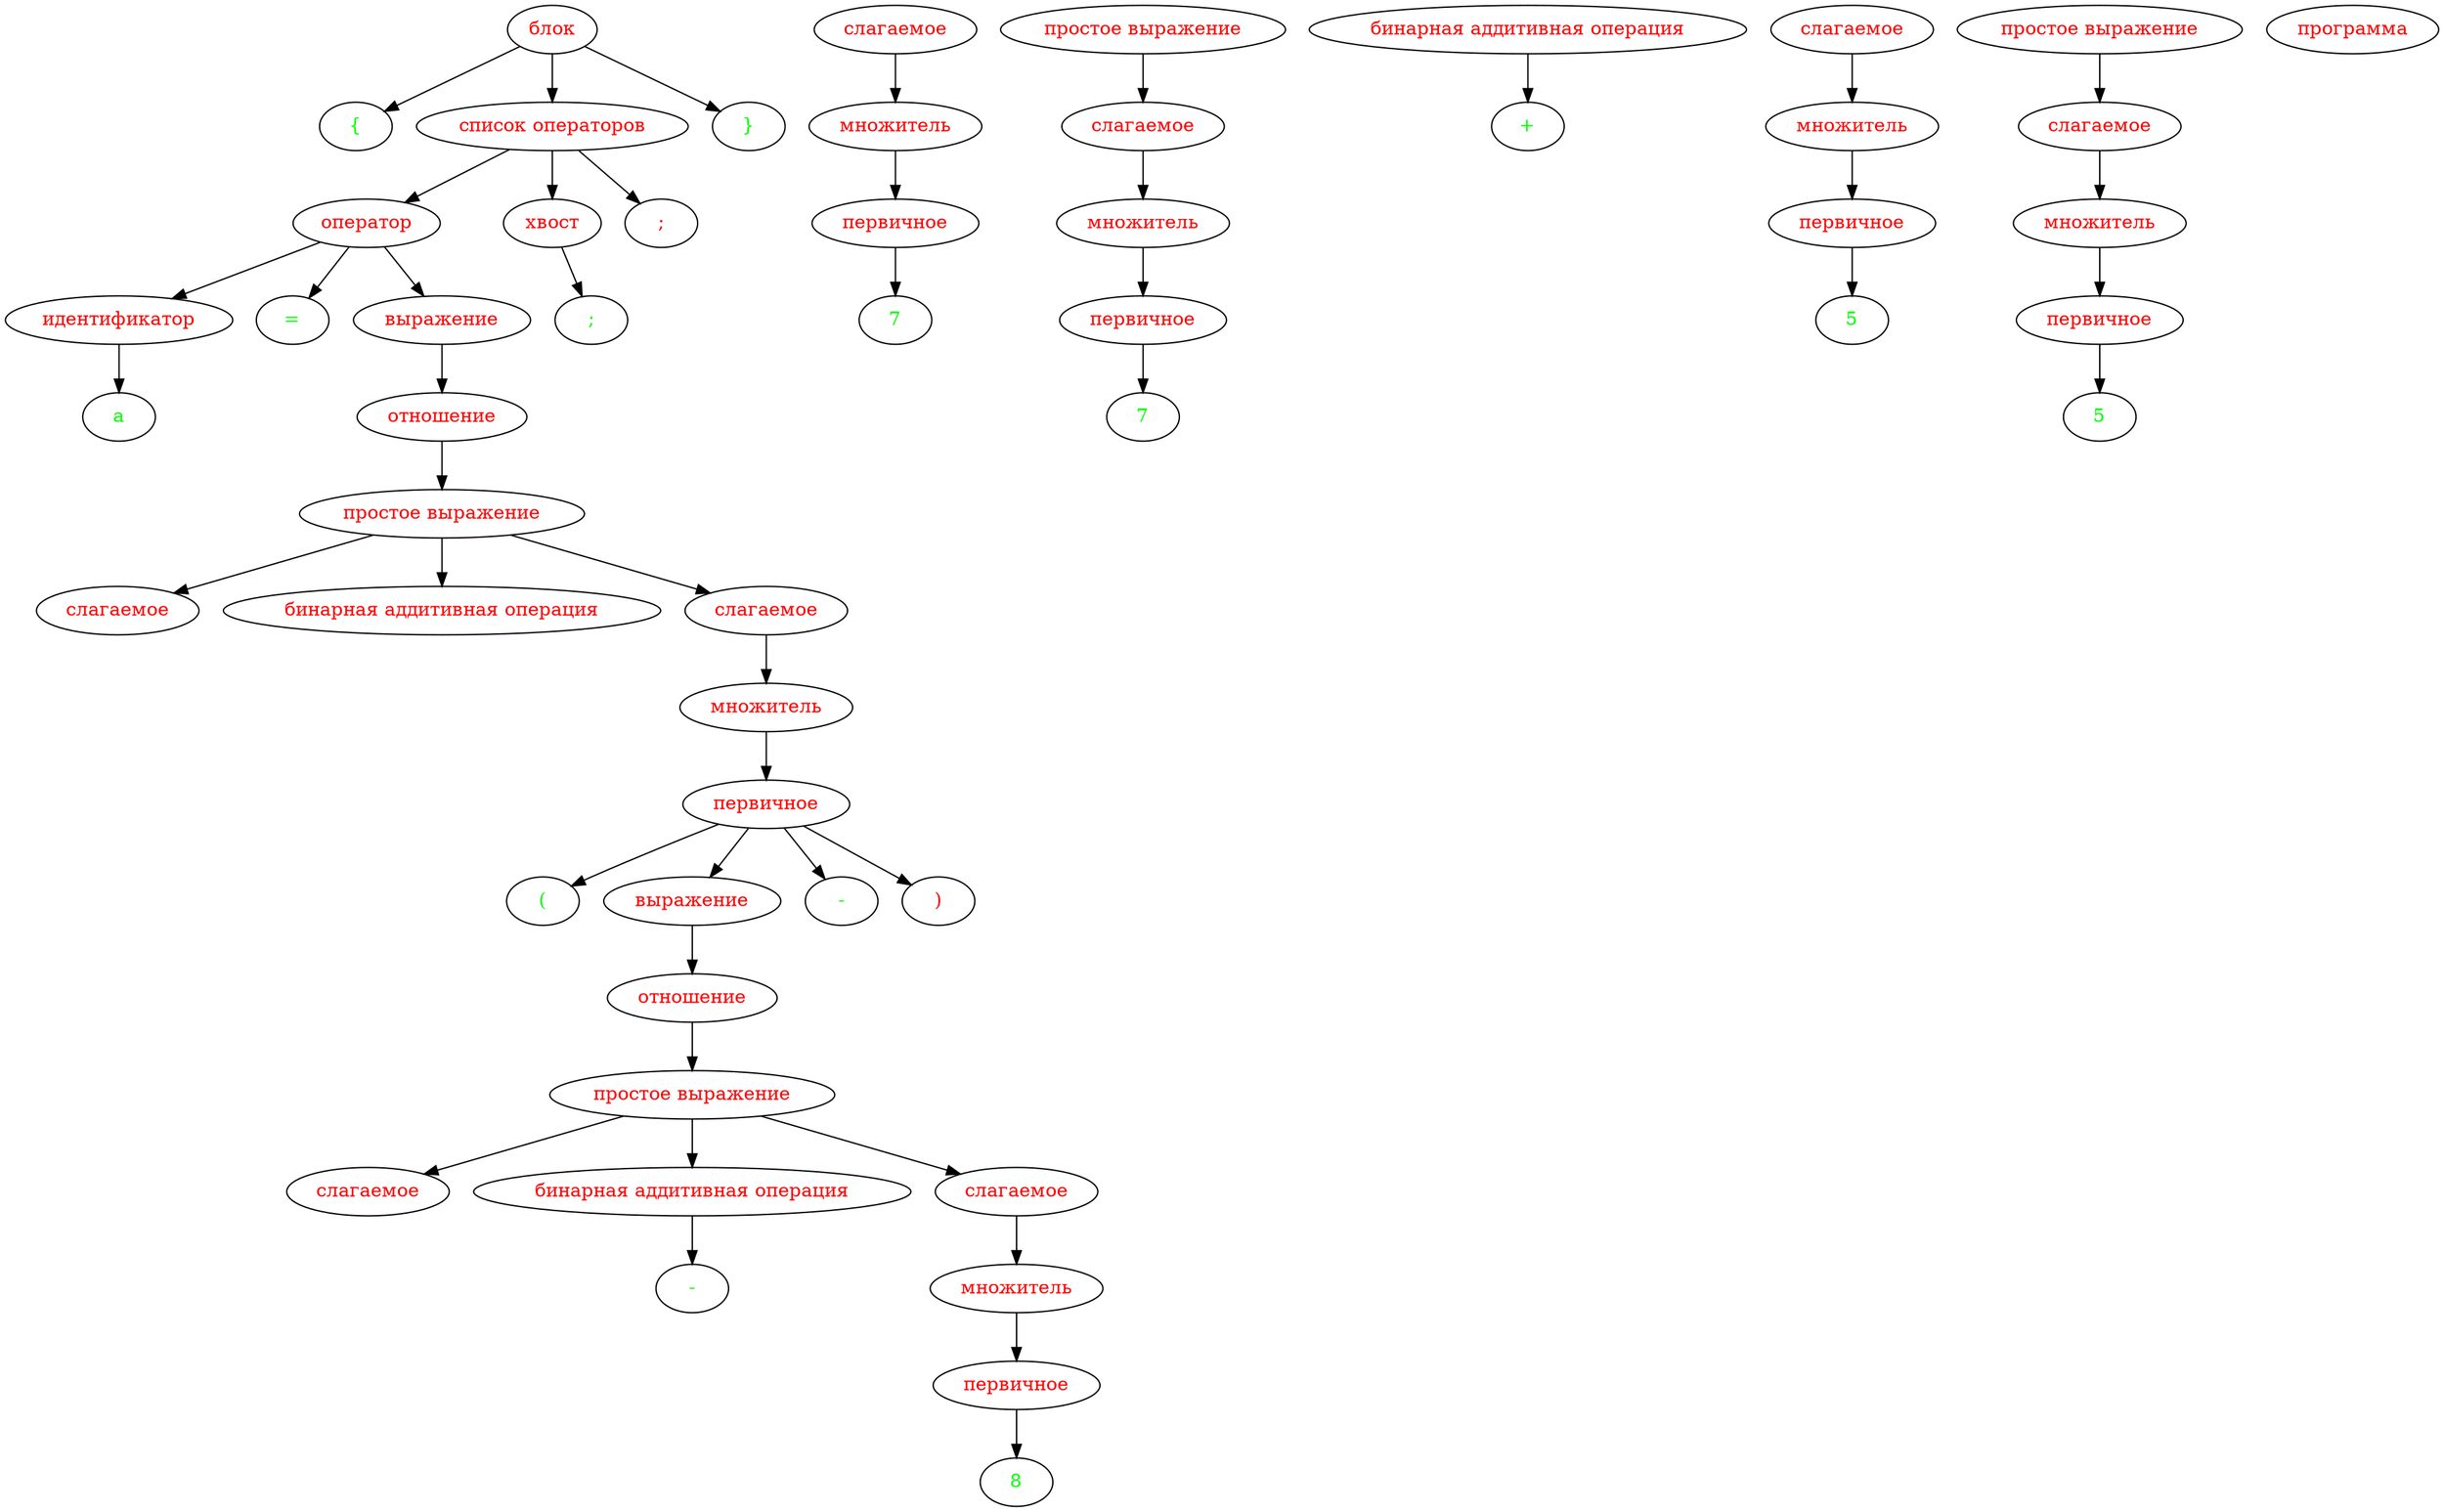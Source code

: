 digraph G {
	"1."->"2.";
	"1."->"3.";
	"1."->"4.";
	"3."->"5.";
	"3."->"6.";
	"3."->"7.";
	"6."->"8.";
	"5."->"9.";
	"5."->"10.";
	"5."->"11.";
	"11."->"12.";
	"12."->"13.";
	"13."->"14.";
	"13."->"15.";
	"13."->"16.";
	"16."->"17.";
	"17."->"18.";
	"18."->"19.";
	"18."->"20.";
	"18."->"21.";
	"18."->"22.";
	"20."->"23.";
	"23."->"24.";
	"24."->"25.";
	"24."->"26.";
	"24."->"27.";
	"27."->"28.";
	"28."->"29.";
	"29."->"30.";
	"26."->"31.";
	"32."->"33.";
	"33."->"34.";
	"34."->"35.";
	"36."->"37.";
	"37."->"38.";
	"38."->"39.";
	"39."->"40.";
	"41."->"42.";
	"43."->"44.";
	"44."->"45.";
	"45."->"46.";
	"47."->"48.";
	"48."->"49.";
	"49."->"50.";
	"50."->"51.";
	"9."->"52.";
	"0." [ label=<<font color="red">программа</font>> ];
	"1." [ label=<<font color="red">блок</font>> ];
	"10." [ label=<<font color="green">=</font>> ];
	"11." [ label=<<font color="red">выражение</font>> ];
	"12." [ label=<<font color="red">отношение</font>> ];
	"13." [ label=<<font color="red">простое выражение</font>> ];
	"14." [ label=<<font color="red">слагаемое</font>> ];
	"15." [ label=<<font color="red">бинарная аддитивная операция</font>> ];
	"16." [ label=<<font color="red">слагаемое</font>> ];
	"17." [ label=<<font color="red">множитель</font>> ];
	"18." [ label=<<font color="red">первичное</font>> ];
	"19." [ label=<<font color="green">(</font>> ];
	"2." [ label=<<font color="green">{</font>> ];
	"20." [ label=<<font color="red">выражение</font>> ];
	"21." [ label=<<font color="green">-</font>> ];
	"22." [ label=<<font color="red">)</font>> ];
	"23." [ label=<<font color="red">отношение</font>> ];
	"24." [ label=<<font color="red">простое выражение</font>> ];
	"25." [ label=<<font color="red">слагаемое</font>> ];
	"26." [ label=<<font color="red">бинарная аддитивная операция</font>> ];
	"27." [ label=<<font color="red">слагаемое</font>> ];
	"28." [ label=<<font color="red">множитель</font>> ];
	"29." [ label=<<font color="red">первичное</font>> ];
	"3." [ label=<<font color="red">список операторов</font>> ];
	"30." [ label=<<font color="green">8</font>> ];
	"31." [ label=<<font color="green">-</font>> ];
	"32." [ label=<<font color="red">слагаемое</font>> ];
	"33." [ label=<<font color="red">множитель</font>> ];
	"34." [ label=<<font color="red">первичное</font>> ];
	"35." [ label=<<font color="green">7</font>> ];
	"36." [ label=<<font color="red">простое выражение</font>> ];
	"37." [ label=<<font color="red">слагаемое</font>> ];
	"38." [ label=<<font color="red">множитель</font>> ];
	"39." [ label=<<font color="red">первичное</font>> ];
	"4." [ label=<<font color="green">}</font>> ];
	"40." [ label=<<font color="green">7</font>> ];
	"41." [ label=<<font color="red">бинарная аддитивная операция</font>> ];
	"42." [ label=<<font color="green">+</font>> ];
	"43." [ label=<<font color="red">слагаемое</font>> ];
	"44." [ label=<<font color="red">множитель</font>> ];
	"45." [ label=<<font color="red">первичное</font>> ];
	"46." [ label=<<font color="green">5</font>> ];
	"47." [ label=<<font color="red">простое выражение</font>> ];
	"48." [ label=<<font color="red">слагаемое</font>> ];
	"49." [ label=<<font color="red">множитель</font>> ];
	"5." [ label=<<font color="red">оператор</font>> ];
	"50." [ label=<<font color="red">первичное</font>> ];
	"51." [ label=<<font color="green">5</font>> ];
	"52." [ label=<<font color="green">a</font>> ];
	"6." [ label=<<font color="red">хвост</font>> ];
	"7." [ label=<<font color="red">;</font>> ];
	"8." [ label=<<font color="green">;</font>> ];
	"9." [ label=<<font color="red">идентификатор</font>> ];

}
